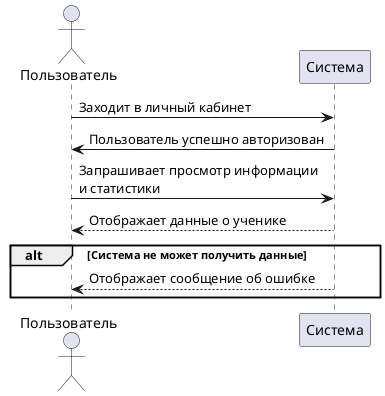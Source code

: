 @startuml
actor "Пользователь" as User
participant "Система" as System

User -> System : Заходит в личный кабинет
System -> User : Пользователь успешно авторизован
User -> System : Запрашивает просмотр информации\nи статистики
System --> User : Отображает данные о ученике
alt Система не может получить данные
    System --> User : Отображает сообщение об ошибке
end
@enduml